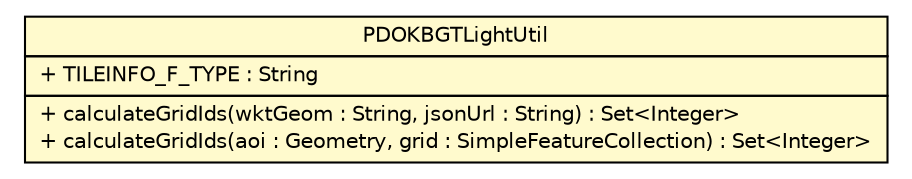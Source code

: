 #!/usr/local/bin/dot
#
# Class diagram 
# Generated by UMLGraph version R5_6-24-gf6e263 (http://www.umlgraph.org/)
#

digraph G {
	edge [fontname="Helvetica",fontsize=10,labelfontname="Helvetica",labelfontsize=10];
	node [fontname="Helvetica",fontsize=10,shape=plaintext];
	nodesep=0.25;
	ranksep=0.5;
	// nl.b3p.brmo.bgt.util.PDOKBGTLightUtil
	c1102 [label=<<table title="nl.b3p.brmo.bgt.util.PDOKBGTLightUtil" border="0" cellborder="1" cellspacing="0" cellpadding="2" port="p" bgcolor="lemonChiffon" href="./PDOKBGTLightUtil.html">
		<tr><td><table border="0" cellspacing="0" cellpadding="1">
<tr><td align="center" balign="center"> PDOKBGTLightUtil </td></tr>
		</table></td></tr>
		<tr><td><table border="0" cellspacing="0" cellpadding="1">
<tr><td align="left" balign="left"> + TILEINFO_F_TYPE : String </td></tr>
		</table></td></tr>
		<tr><td><table border="0" cellspacing="0" cellpadding="1">
<tr><td align="left" balign="left"> + calculateGridIds(wktGeom : String, jsonUrl : String) : Set&lt;Integer&gt; </td></tr>
<tr><td align="left" balign="left"> + calculateGridIds(aoi : Geometry, grid : SimpleFeatureCollection) : Set&lt;Integer&gt; </td></tr>
		</table></td></tr>
		</table>>, URL="./PDOKBGTLightUtil.html", fontname="Helvetica", fontcolor="black", fontsize=10.0];
}

